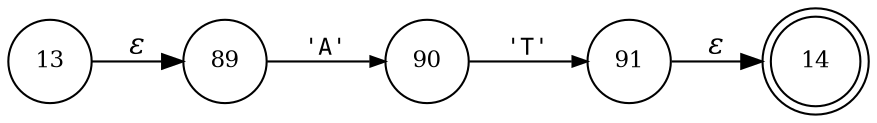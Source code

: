 digraph ATN {
rankdir=LR;
s14[fontsize=11, label="14", shape=doublecircle, fixedsize=true, width=.6];
s89[fontsize=11,label="89", shape=circle, fixedsize=true, width=.55, peripheries=1];
s90[fontsize=11,label="90", shape=circle, fixedsize=true, width=.55, peripheries=1];
s91[fontsize=11,label="91", shape=circle, fixedsize=true, width=.55, peripheries=1];
s13[fontsize=11,label="13", shape=circle, fixedsize=true, width=.55, peripheries=1];
s13 -> s89 [fontname="Times-Italic", label="&epsilon;"];
s89 -> s90 [fontsize=11, fontname="Courier", arrowsize=.7, label = "'A'", arrowhead = normal];
s90 -> s91 [fontsize=11, fontname="Courier", arrowsize=.7, label = "'T'", arrowhead = normal];
s91 -> s14 [fontname="Times-Italic", label="&epsilon;"];
}